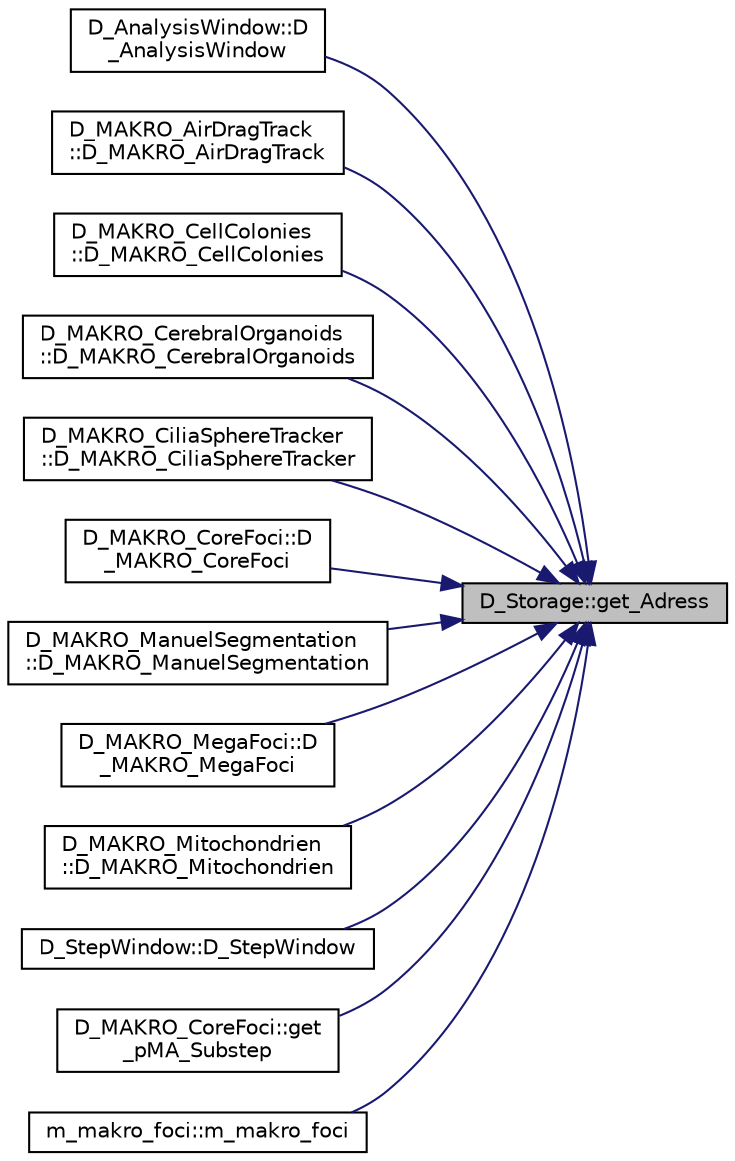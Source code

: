 digraph "D_Storage::get_Adress"
{
 // LATEX_PDF_SIZE
  edge [fontname="Helvetica",fontsize="10",labelfontname="Helvetica",labelfontsize="10"];
  node [fontname="Helvetica",fontsize="10",shape=record];
  rankdir="RL";
  Node1 [label="D_Storage::get_Adress",height=0.2,width=0.4,color="black", fillcolor="grey75", style="filled", fontcolor="black",tooltip=" "];
  Node1 -> Node2 [dir="back",color="midnightblue",fontsize="10",style="solid",fontname="Helvetica"];
  Node2 [label="D_AnalysisWindow::D\l_AnalysisWindow",height=0.2,width=0.4,color="black", fillcolor="white", style="filled",URL="$class_d___analysis_window.html#a1570fd8f4c870b140c24a74f5164e863",tooltip="D_AnalysisWindow::D_AnalysisWindow Constructor."];
  Node1 -> Node3 [dir="back",color="midnightblue",fontsize="10",style="solid",fontname="Helvetica"];
  Node3 [label="D_MAKRO_AirDragTrack\l::D_MAKRO_AirDragTrack",height=0.2,width=0.4,color="black", fillcolor="white", style="filled",URL="$class_d___m_a_k_r_o___air_drag_track.html#a56f8a405d0bf60439e8f374fd3a072a0",tooltip=" "];
  Node1 -> Node4 [dir="back",color="midnightblue",fontsize="10",style="solid",fontname="Helvetica"];
  Node4 [label="D_MAKRO_CellColonies\l::D_MAKRO_CellColonies",height=0.2,width=0.4,color="black", fillcolor="white", style="filled",URL="$class_d___m_a_k_r_o___cell_colonies.html#a0a2c7536329d7d722af08a115ee51cbd",tooltip=" "];
  Node1 -> Node5 [dir="back",color="midnightblue",fontsize="10",style="solid",fontname="Helvetica"];
  Node5 [label="D_MAKRO_CerebralOrganoids\l::D_MAKRO_CerebralOrganoids",height=0.2,width=0.4,color="black", fillcolor="white", style="filled",URL="$class_d___m_a_k_r_o___cerebral_organoids.html#a3f9374fc355a9fc5a89eb0e011083394",tooltip=" "];
  Node1 -> Node6 [dir="back",color="midnightblue",fontsize="10",style="solid",fontname="Helvetica"];
  Node6 [label="D_MAKRO_CiliaSphereTracker\l::D_MAKRO_CiliaSphereTracker",height=0.2,width=0.4,color="black", fillcolor="white", style="filled",URL="$class_d___m_a_k_r_o___cilia_sphere_tracker.html#a7a0518fef2160eeb2351dd9013879e96",tooltip=" "];
  Node1 -> Node7 [dir="back",color="midnightblue",fontsize="10",style="solid",fontname="Helvetica"];
  Node7 [label="D_MAKRO_CoreFoci::D\l_MAKRO_CoreFoci",height=0.2,width=0.4,color="black", fillcolor="white", style="filled",URL="$class_d___m_a_k_r_o___core_foci.html#a7cbe2dc548113615f24a4d80bb98d275",tooltip=" "];
  Node1 -> Node8 [dir="back",color="midnightblue",fontsize="10",style="solid",fontname="Helvetica"];
  Node8 [label="D_MAKRO_ManuelSegmentation\l::D_MAKRO_ManuelSegmentation",height=0.2,width=0.4,color="black", fillcolor="white", style="filled",URL="$class_d___m_a_k_r_o___manuel_segmentation.html#a37cb3c77e5023892b47c77377b5cf9e7",tooltip=" "];
  Node1 -> Node9 [dir="back",color="midnightblue",fontsize="10",style="solid",fontname="Helvetica"];
  Node9 [label="D_MAKRO_MegaFoci::D\l_MAKRO_MegaFoci",height=0.2,width=0.4,color="black", fillcolor="white", style="filled",URL="$class_d___m_a_k_r_o___mega_foci.html#a3c8b097536e0d33e16f956e75177eead",tooltip=" "];
  Node1 -> Node10 [dir="back",color="midnightblue",fontsize="10",style="solid",fontname="Helvetica"];
  Node10 [label="D_MAKRO_Mitochondrien\l::D_MAKRO_Mitochondrien",height=0.2,width=0.4,color="black", fillcolor="white", style="filled",URL="$class_d___m_a_k_r_o___mitochondrien.html#a7b081c5ed224b36aa433bba6311d6230",tooltip=" "];
  Node1 -> Node11 [dir="back",color="midnightblue",fontsize="10",style="solid",fontname="Helvetica"];
  Node11 [label="D_StepWindow::D_StepWindow",height=0.2,width=0.4,color="black", fillcolor="white", style="filled",URL="$class_d___step_window.html#a3b5d88bc6a703824440b54e6bc467040",tooltip=" "];
  Node1 -> Node12 [dir="back",color="midnightblue",fontsize="10",style="solid",fontname="Helvetica"];
  Node12 [label="D_MAKRO_CoreFoci::get\l_pMA_Substep",height=0.2,width=0.4,color="black", fillcolor="white", style="filled",URL="$class_d___m_a_k_r_o___core_foci.html#ab29ba2edd31335ef7a86a4547e5aa7a2",tooltip=" "];
  Node1 -> Node13 [dir="back",color="midnightblue",fontsize="10",style="solid",fontname="Helvetica"];
  Node13 [label="m_makro_foci::m_makro_foci",height=0.2,width=0.4,color="black", fillcolor="white", style="filled",URL="$classm__makro__foci.html#a572729ade95da42febe843621df0b5fa",tooltip=" "];
}
